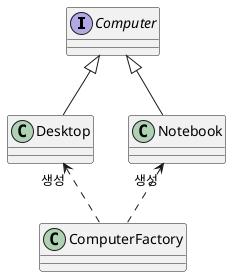 @startuml
'https://plantuml.com/class-diagram

interface Computer

Notebook -up-|> Computer
Desktop -up-|> Computer
ComputerFactory .up.>"생성" Notebook
ComputerFactory .up.>"생성" Desktop

@enduml